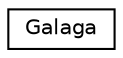digraph "Graphical Class Hierarchy"
{
  edge [fontname="Helvetica",fontsize="10",labelfontname="Helvetica",labelfontsize="10"];
  node [fontname="Helvetica",fontsize="10",shape=record];
  rankdir="LR";
  Node0 [label="Galaga",height=0.2,width=0.4,color="black", fillcolor="white", style="filled",URL="$classGalaga.html",tooltip="class Galaga "];
}

